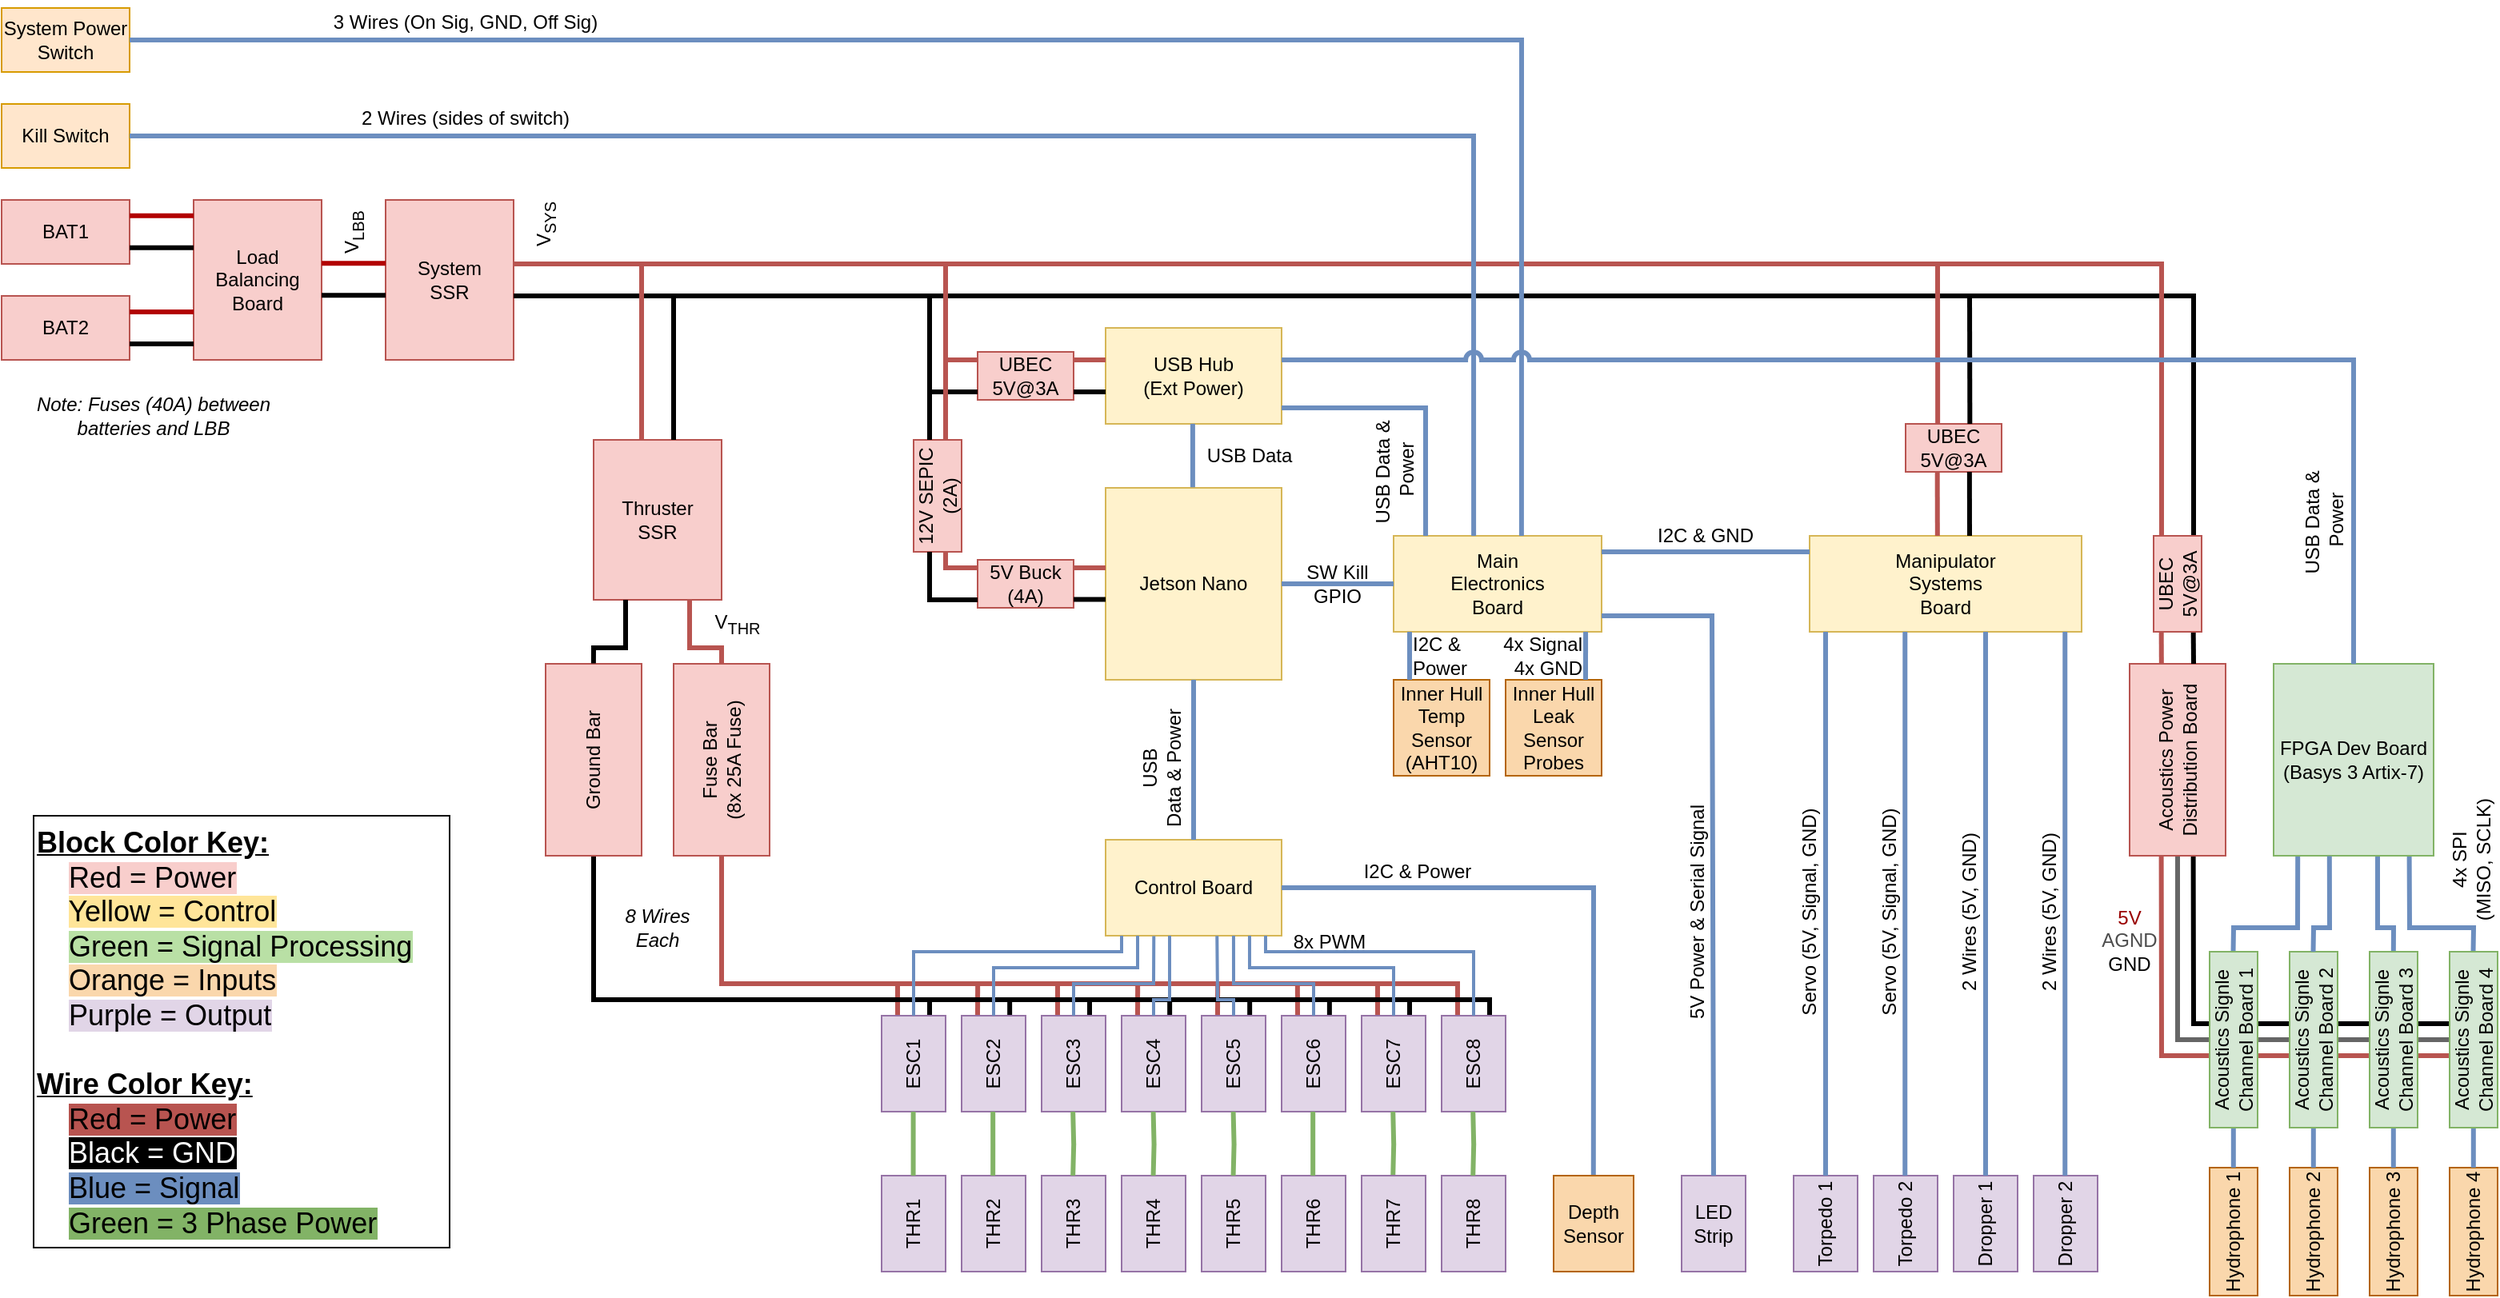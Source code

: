 <mxfile version="20.8.16" type="device"><diagram name="Full Diagram" id="wSYzsVdaOoFKuyUh3hAZ"><mxGraphModel dx="768" dy="452" grid="1" gridSize="10" guides="1" tooltips="1" connect="0" arrows="0" fold="1" page="1" pageScale="1" pageWidth="1100" pageHeight="850" math="0" shadow="0"><root><mxCell id="0"/><mxCell id="1" parent="0"/><mxCell id="Zx0QIyglQfY9djiNJGsM-125" value="" style="endArrow=none;html=1;rounded=0;strokeWidth=3;fontSize=12;fontColor=#4D4D4D;jumpStyle=none;entryX=0.65;entryY=1.002;entryDx=0;entryDy=0;entryPerimeter=0;exitX=1;exitY=0.497;exitDx=0;exitDy=0;exitPerimeter=0;fillColor=#dae8fc;strokeColor=#6c8ebf;" edge="1" parent="1" source="Zx0QIyglQfY9djiNJGsM-117" target="Zx0QIyglQfY9djiNJGsM-64"><mxGeometry width="50" height="50" relative="1" as="geometry"><mxPoint x="1844.76" y="615" as="sourcePoint"/><mxPoint x="1844.76" y="550" as="targetPoint"/><Array as="points"><mxPoint x="1845" y="600"/><mxPoint x="1835" y="600"/></Array></mxGeometry></mxCell><mxCell id="Zx0QIyglQfY9djiNJGsM-127" value="" style="endArrow=none;html=1;rounded=0;strokeWidth=3;fontSize=12;fontColor=#4D4D4D;jumpStyle=none;entryX=0.848;entryY=0.996;entryDx=0;entryDy=0;entryPerimeter=0;fillColor=#dae8fc;strokeColor=#6c8ebf;" edge="1" parent="1" target="Zx0QIyglQfY9djiNJGsM-64"><mxGeometry width="50" height="50" relative="1" as="geometry"><mxPoint x="1894.76" y="615" as="sourcePoint"/><mxPoint x="1894.76" y="550" as="targetPoint"/><Array as="points"><mxPoint x="1895" y="600"/><mxPoint x="1855" y="600"/></Array></mxGeometry></mxCell><mxCell id="Zx0QIyglQfY9djiNJGsM-126" value="" style="endArrow=none;html=1;rounded=0;strokeWidth=3;fontSize=12;fontColor=#4D4D4D;jumpStyle=none;entryX=0.151;entryY=0.992;entryDx=0;entryDy=0;entryPerimeter=0;fillColor=#dae8fc;strokeColor=#6c8ebf;" edge="1" parent="1" target="Zx0QIyglQfY9djiNJGsM-64"><mxGeometry width="50" height="50" relative="1" as="geometry"><mxPoint x="1744.76" y="615" as="sourcePoint"/><mxPoint x="1744.76" y="550" as="targetPoint"/><Array as="points"><mxPoint x="1745" y="600"/><mxPoint x="1785" y="600"/></Array></mxGeometry></mxCell><mxCell id="Zx0QIyglQfY9djiNJGsM-122" value="" style="endArrow=none;html=1;rounded=0;strokeWidth=3;fontSize=12;fontColor=#4D4D4D;jumpStyle=none;entryX=0.006;entryY=0.33;entryDx=0;entryDy=0;entryPerimeter=0;fillColor=#f5f5f5;strokeColor=#666666;" edge="1" parent="1" source="Zx0QIyglQfY9djiNJGsM-120"><mxGeometry width="50" height="50" relative="1" as="geometry"><mxPoint x="1890.2" y="680.73" as="sourcePoint"/><mxPoint x="1710.0" y="555.0" as="targetPoint"/><Array as="points"><mxPoint x="1710" y="670"/></Array></mxGeometry></mxCell><mxCell id="Zx0QIyglQfY9djiNJGsM-123" value="" style="endArrow=none;html=1;rounded=0;strokeWidth=3;fontSize=12;fontColor=#4D4D4D;jumpStyle=none;entryX=0.006;entryY=0.33;entryDx=0;entryDy=0;entryPerimeter=0;" edge="1" parent="1"><mxGeometry width="50" height="50" relative="1" as="geometry"><mxPoint x="1880" y="660" as="sourcePoint"/><mxPoint x="1719.8" y="555.0" as="targetPoint"/><Array as="points"><mxPoint x="1720" y="660"/></Array></mxGeometry></mxCell><mxCell id="Zx0QIyglQfY9djiNJGsM-121" value="" style="endArrow=none;html=1;rounded=0;strokeWidth=3;fontSize=12;fontColor=#4D4D4D;jumpStyle=none;entryX=0.006;entryY=0.33;entryDx=0;entryDy=0;entryPerimeter=0;exitX=0.409;exitY=0;exitDx=0;exitDy=0;exitPerimeter=0;fillColor=#f8cecc;strokeColor=#b85450;" edge="1" parent="1" source="Zx0QIyglQfY9djiNJGsM-120" target="Zx0QIyglQfY9djiNJGsM-63"><mxGeometry width="50" height="50" relative="1" as="geometry"><mxPoint x="1730" y="680" as="sourcePoint"/><mxPoint x="1700" y="560" as="targetPoint"/><Array as="points"><mxPoint x="1700" y="680"/></Array></mxGeometry></mxCell><mxCell id="I6thCx973Pig9HE9OOFz-101" value="" style="endArrow=none;html=1;rounded=0;strokeWidth=3;fillColor=#f8cecc;strokeColor=#b85450;" parent="1" edge="1"><mxGeometry width="50" height="50" relative="1" as="geometry"><mxPoint x="1210" y="655" as="sourcePoint"/><mxPoint x="1210" y="635" as="targetPoint"/></mxGeometry></mxCell><mxCell id="I6thCx973Pig9HE9OOFz-76" value="" style="endArrow=none;html=1;rounded=0;exitX=0.75;exitY=0;exitDx=0;exitDy=0;strokeWidth=3;" parent="1" source="I6thCx973Pig9HE9OOFz-19" edge="1"><mxGeometry width="50" height="50" relative="1" as="geometry"><mxPoint x="1230" y="695" as="sourcePoint"/><mxPoint x="1270" y="645" as="targetPoint"/><Array as="points"><mxPoint x="1280" y="645"/></Array></mxGeometry></mxCell><mxCell id="I6thCx973Pig9HE9OOFz-78" value="" style="endArrow=none;html=1;rounded=0;exitX=0.75;exitY=0;exitDx=0;exitDy=0;strokeWidth=3;" parent="1" edge="1"><mxGeometry width="50" height="50" relative="1" as="geometry"><mxPoint x="1230" y="655" as="sourcePoint"/><mxPoint x="1230" y="645" as="targetPoint"/></mxGeometry></mxCell><mxCell id="Zx0QIyglQfY9djiNJGsM-31" value="" style="endArrow=none;html=1;rounded=0;strokeWidth=3;fontSize=18;fontColor=#ffffff;entryX=0.25;entryY=0;entryDx=0;entryDy=0;entryPerimeter=0;fillColor=#f8cecc;strokeColor=#b85450;" edge="1" parent="1" target="I6thCx973Pig9HE9OOFz-19"><mxGeometry width="50" height="50" relative="1" as="geometry"><mxPoint x="1250" y="635" as="sourcePoint"/><mxPoint x="1300" y="585" as="targetPoint"/><Array as="points"><mxPoint x="1260" y="635"/></Array></mxGeometry></mxCell><mxCell id="I6thCx973Pig9HE9OOFz-102" value="" style="endArrow=none;html=1;rounded=0;strokeWidth=3;fillColor=#f8cecc;strokeColor=#b85450;" parent="1" edge="1"><mxGeometry width="50" height="50" relative="1" as="geometry"><mxPoint x="1160" y="655" as="sourcePoint"/><mxPoint x="1159.93" y="635" as="targetPoint"/></mxGeometry></mxCell><mxCell id="I6thCx973Pig9HE9OOFz-114" value="" style="endArrow=none;html=1;rounded=0;strokeWidth=3;fillColor=#f8cecc;strokeColor=#b85450;" parent="1" edge="1"><mxGeometry width="50" height="50" relative="1" as="geometry"><mxPoint x="1110" y="655" as="sourcePoint"/><mxPoint x="1110.07" y="635" as="targetPoint"/></mxGeometry></mxCell><mxCell id="I6thCx973Pig9HE9OOFz-79" value="" style="endArrow=none;html=1;rounded=0;exitX=0.75;exitY=0;exitDx=0;exitDy=0;strokeWidth=3;" parent="1" edge="1"><mxGeometry width="50" height="50" relative="1" as="geometry"><mxPoint x="1179.93" y="655" as="sourcePoint"/><mxPoint x="1179.93" y="645" as="targetPoint"/></mxGeometry></mxCell><mxCell id="I6thCx973Pig9HE9OOFz-80" value="" style="endArrow=none;html=1;rounded=0;exitX=0.75;exitY=0;exitDx=0;exitDy=0;strokeWidth=3;" parent="1" edge="1"><mxGeometry width="50" height="50" relative="1" as="geometry"><mxPoint x="1130.07" y="655" as="sourcePoint"/><mxPoint x="1130.07" y="645" as="targetPoint"/></mxGeometry></mxCell><mxCell id="I6thCx973Pig9HE9OOFz-104" value="" style="endArrow=none;html=1;rounded=0;strokeWidth=3;fillColor=#f8cecc;strokeColor=#b85450;" parent="1" edge="1"><mxGeometry width="50" height="50" relative="1" as="geometry"><mxPoint x="1060" y="655" as="sourcePoint"/><mxPoint x="1060.07" y="635" as="targetPoint"/></mxGeometry></mxCell><mxCell id="I6thCx973Pig9HE9OOFz-105" value="" style="endArrow=none;html=1;rounded=0;strokeWidth=3;fillColor=#f8cecc;strokeColor=#b85450;" parent="1" edge="1"><mxGeometry width="50" height="50" relative="1" as="geometry"><mxPoint x="1010" y="655" as="sourcePoint"/><mxPoint x="1010" y="635" as="targetPoint"/></mxGeometry></mxCell><mxCell id="I6thCx973Pig9HE9OOFz-106" value="" style="endArrow=none;html=1;rounded=0;strokeWidth=3;fillColor=#f8cecc;strokeColor=#b85450;" parent="1" edge="1"><mxGeometry width="50" height="50" relative="1" as="geometry"><mxPoint x="960" y="655" as="sourcePoint"/><mxPoint x="960.07" y="635" as="targetPoint"/></mxGeometry></mxCell><mxCell id="I6thCx973Pig9HE9OOFz-107" value="" style="endArrow=none;html=1;rounded=0;strokeWidth=3;fillColor=#f8cecc;strokeColor=#b85450;" parent="1" edge="1"><mxGeometry width="50" height="50" relative="1" as="geometry"><mxPoint x="910" y="655" as="sourcePoint"/><mxPoint x="910.0" y="635" as="targetPoint"/></mxGeometry></mxCell><mxCell id="I6thCx973Pig9HE9OOFz-81" value="" style="endArrow=none;html=1;rounded=0;exitX=0.75;exitY=0;exitDx=0;exitDy=0;strokeWidth=3;" parent="1" edge="1"><mxGeometry width="50" height="50" relative="1" as="geometry"><mxPoint x="1080.07" y="655" as="sourcePoint"/><mxPoint x="1080.07" y="645" as="targetPoint"/></mxGeometry></mxCell><mxCell id="I6thCx973Pig9HE9OOFz-82" value="" style="endArrow=none;html=1;rounded=0;exitX=0.75;exitY=0;exitDx=0;exitDy=0;strokeWidth=3;" parent="1" edge="1"><mxGeometry width="50" height="50" relative="1" as="geometry"><mxPoint x="1030" y="655" as="sourcePoint"/><mxPoint x="1030" y="645" as="targetPoint"/></mxGeometry></mxCell><mxCell id="I6thCx973Pig9HE9OOFz-83" value="" style="endArrow=none;html=1;rounded=0;exitX=0.75;exitY=0;exitDx=0;exitDy=0;strokeWidth=3;" parent="1" edge="1"><mxGeometry width="50" height="50" relative="1" as="geometry"><mxPoint x="980.07" y="655" as="sourcePoint"/><mxPoint x="980.07" y="645" as="targetPoint"/></mxGeometry></mxCell><mxCell id="I6thCx973Pig9HE9OOFz-84" value="" style="endArrow=none;html=1;rounded=0;exitX=0.75;exitY=0;exitDx=0;exitDy=0;strokeWidth=3;" parent="1" edge="1"><mxGeometry width="50" height="50" relative="1" as="geometry"><mxPoint x="930.0" y="655" as="sourcePoint"/><mxPoint x="930.0" y="645" as="targetPoint"/></mxGeometry></mxCell><mxCell id="I6thCx973Pig9HE9OOFz-99" value="" style="endArrow=none;html=1;rounded=0;strokeWidth=3;fillColor=#f8cecc;strokeColor=#b85450;" parent="1" edge="1"><mxGeometry width="50" height="50" relative="1" as="geometry"><mxPoint x="890" y="635" as="sourcePoint"/><mxPoint x="1260" y="635" as="targetPoint"/></mxGeometry></mxCell><mxCell id="I6thCx973Pig9HE9OOFz-75" value="" style="endArrow=none;html=1;rounded=0;strokeWidth=3;" parent="1" edge="1"><mxGeometry width="50" height="50" relative="1" as="geometry"><mxPoint x="890" y="645" as="sourcePoint"/><mxPoint x="1280" y="645" as="targetPoint"/></mxGeometry></mxCell><mxCell id="pXrCUZJq0A-ahUlnkioL-63" value="SW Kill GPIO" style="text;html=1;strokeColor=none;fillColor=none;align=center;verticalAlign=middle;whiteSpace=wrap;rounded=0;" vertex="1" parent="1"><mxGeometry x="1150" y="370" width="70" height="30" as="geometry"/></mxCell><mxCell id="pXrCUZJq0A-ahUlnkioL-66" value="4x Signal&lt;br&gt;4x GND" style="text;html=1;strokeColor=none;fillColor=none;align=right;verticalAlign=middle;whiteSpace=wrap;rounded=0;" vertex="1" parent="1"><mxGeometry x="1280" y="415" width="60" height="30" as="geometry"/></mxCell><mxCell id="pXrCUZJq0A-ahUlnkioL-61" value="I2C &amp;amp; Power" style="text;html=1;strokeColor=none;fillColor=none;align=left;verticalAlign=middle;whiteSpace=wrap;rounded=0;" vertex="1" parent="1"><mxGeometry x="1230" y="415" width="40" height="30" as="geometry"/></mxCell><mxCell id="I6thCx973Pig9HE9OOFz-149" value="System&lt;br&gt;SSR" style="whiteSpace=wrap;html=1;strokeColor=#b85450;strokeWidth=1;fillColor=#f8cecc;" parent="1" vertex="1"><mxGeometry x="590" y="145" width="80" height="100" as="geometry"/></mxCell><mxCell id="I6thCx973Pig9HE9OOFz-1" value="Jetson Nano" style="rounded=0;whiteSpace=wrap;html=1;fillColor=#fff2cc;strokeColor=#d6b656;" parent="1" vertex="1"><mxGeometry x="1040" y="325" width="110" height="120" as="geometry"/></mxCell><mxCell id="I6thCx973Pig9HE9OOFz-3" value="Control Board" style="rounded=0;whiteSpace=wrap;html=1;fillColor=#fff2cc;strokeColor=#d6b656;" parent="1" vertex="1"><mxGeometry x="1040" y="545" width="110" height="60" as="geometry"/></mxCell><mxCell id="I6thCx973Pig9HE9OOFz-4" value="ESC1" style="rounded=0;whiteSpace=wrap;html=1;horizontal=0;fillColor=#e1d5e7;strokeColor=#9673a6;" parent="1" vertex="1"><mxGeometry x="900" y="655" width="40" height="60" as="geometry"/></mxCell><mxCell id="I6thCx973Pig9HE9OOFz-13" value="ESC2" style="rounded=0;whiteSpace=wrap;html=1;horizontal=0;fillColor=#e1d5e7;strokeColor=#9673a6;" parent="1" vertex="1"><mxGeometry x="950" y="655" width="40" height="60" as="geometry"/></mxCell><mxCell id="I6thCx973Pig9HE9OOFz-14" value="ESC3" style="rounded=0;whiteSpace=wrap;html=1;horizontal=0;fillColor=#e1d5e7;strokeColor=#9673a6;" parent="1" vertex="1"><mxGeometry x="1000" y="655" width="40" height="60" as="geometry"/></mxCell><mxCell id="I6thCx973Pig9HE9OOFz-15" value="ESC4" style="rounded=0;whiteSpace=wrap;html=1;horizontal=0;fillColor=#e1d5e7;strokeColor=#9673a6;" parent="1" vertex="1"><mxGeometry x="1050" y="655" width="40" height="60" as="geometry"/></mxCell><mxCell id="I6thCx973Pig9HE9OOFz-16" value="ESC5" style="rounded=0;whiteSpace=wrap;html=1;horizontal=0;fillColor=#e1d5e7;strokeColor=#9673a6;" parent="1" vertex="1"><mxGeometry x="1100" y="655" width="40" height="60" as="geometry"/></mxCell><mxCell id="I6thCx973Pig9HE9OOFz-17" value="ESC6" style="rounded=0;whiteSpace=wrap;html=1;horizontal=0;fillColor=#e1d5e7;strokeColor=#9673a6;" parent="1" vertex="1"><mxGeometry x="1150" y="655" width="40" height="60" as="geometry"/></mxCell><mxCell id="I6thCx973Pig9HE9OOFz-18" value="ESC7" style="rounded=0;whiteSpace=wrap;html=1;horizontal=0;fillColor=#e1d5e7;strokeColor=#9673a6;" parent="1" vertex="1"><mxGeometry x="1200" y="655" width="40" height="60" as="geometry"/></mxCell><mxCell id="I6thCx973Pig9HE9OOFz-19" value="ESC8" style="rounded=0;whiteSpace=wrap;html=1;horizontal=0;fillColor=#e1d5e7;strokeColor=#9673a6;" parent="1" vertex="1"><mxGeometry x="1250" y="655" width="40" height="60" as="geometry"/></mxCell><mxCell id="I6thCx973Pig9HE9OOFz-20" value="THR1" style="rounded=0;whiteSpace=wrap;html=1;horizontal=0;fillColor=#e1d5e7;strokeColor=#9673a6;" parent="1" vertex="1"><mxGeometry x="900" y="755" width="40" height="60" as="geometry"/></mxCell><mxCell id="I6thCx973Pig9HE9OOFz-21" value="THR2" style="rounded=0;whiteSpace=wrap;html=1;horizontal=0;fillColor=#e1d5e7;strokeColor=#9673a6;" parent="1" vertex="1"><mxGeometry x="950" y="755" width="40" height="60" as="geometry"/></mxCell><mxCell id="I6thCx973Pig9HE9OOFz-22" value="THR3" style="rounded=0;whiteSpace=wrap;html=1;horizontal=0;" parent="1" vertex="1"><mxGeometry x="1000" y="755" width="40" height="60" as="geometry"/></mxCell><mxCell id="I6thCx973Pig9HE9OOFz-23" value="THR4" style="rounded=0;whiteSpace=wrap;html=1;horizontal=0;" parent="1" vertex="1"><mxGeometry x="1050" y="755" width="40" height="60" as="geometry"/></mxCell><mxCell id="I6thCx973Pig9HE9OOFz-24" value="THR5" style="rounded=0;whiteSpace=wrap;html=1;horizontal=0;" parent="1" vertex="1"><mxGeometry x="1100" y="755" width="40" height="60" as="geometry"/></mxCell><mxCell id="I6thCx973Pig9HE9OOFz-25" value="THR6" style="rounded=0;whiteSpace=wrap;html=1;horizontal=0;" parent="1" vertex="1"><mxGeometry x="1150" y="755" width="40" height="60" as="geometry"/></mxCell><mxCell id="I6thCx973Pig9HE9OOFz-26" value="THR7" style="rounded=0;whiteSpace=wrap;html=1;horizontal=0;" parent="1" vertex="1"><mxGeometry x="1200" y="755" width="40" height="60" as="geometry"/></mxCell><mxCell id="I6thCx973Pig9HE9OOFz-27" value="THR8" style="rounded=0;whiteSpace=wrap;html=1;horizontal=0;fillColor=#e1d5e7;strokeColor=#9673a6;" parent="1" vertex="1"><mxGeometry x="1250" y="755" width="40" height="60" as="geometry"/></mxCell><mxCell id="I6thCx973Pig9HE9OOFz-48" style="edgeStyle=orthogonalEdgeStyle;rounded=0;orthogonalLoop=1;jettySize=auto;html=1;exitX=0.25;exitY=1;exitDx=0;exitDy=0;entryX=0.25;entryY=0;entryDx=0;entryDy=0;endArrow=none;endFill=0;fillColor=#d5e8d4;strokeColor=#82b366;strokeWidth=3;" parent="1" edge="1"><mxGeometry relative="1" as="geometry"><mxPoint x="1219.62" y="715" as="sourcePoint"/><mxPoint x="1219.62" y="755" as="targetPoint"/></mxGeometry></mxCell><mxCell id="I6thCx973Pig9HE9OOFz-51" style="edgeStyle=orthogonalEdgeStyle;rounded=0;orthogonalLoop=1;jettySize=auto;html=1;exitX=0.25;exitY=1;exitDx=0;exitDy=0;entryX=0.25;entryY=0;entryDx=0;entryDy=0;endArrow=none;endFill=0;fillColor=#d5e8d4;strokeColor=#82b366;strokeWidth=3;" parent="1" edge="1"><mxGeometry relative="1" as="geometry"><mxPoint x="1269.62" y="715" as="sourcePoint"/><mxPoint x="1269.62" y="755" as="targetPoint"/></mxGeometry></mxCell><mxCell id="I6thCx973Pig9HE9OOFz-65" value="8x PWM" style="text;html=1;strokeColor=none;fillColor=none;align=center;verticalAlign=top;whiteSpace=wrap;rounded=0;rotation=0;" parent="1" vertex="1"><mxGeometry x="1150" y="595" width="60" height="30" as="geometry"/></mxCell><mxCell id="I6thCx973Pig9HE9OOFz-71" value="" style="endArrow=none;html=1;rounded=0;entryX=0.498;entryY=0.023;entryDx=0;entryDy=0;fillColor=#dae8fc;strokeColor=#6c8ebf;entryPerimeter=0;exitX=1;exitY=0.5;exitDx=0;exitDy=0;exitPerimeter=0;strokeWidth=3;" parent="1" target="I6thCx973Pig9HE9OOFz-117" edge="1" source="I6thCx973Pig9HE9OOFz-3"><mxGeometry width="50" height="50" relative="1" as="geometry"><mxPoint x="1160" y="575" as="sourcePoint"/><mxPoint x="1300.12" y="565.32" as="targetPoint"/><Array as="points"><mxPoint x="1345" y="575"/></Array></mxGeometry></mxCell><mxCell id="I6thCx973Pig9HE9OOFz-74" value="I2C &amp;amp; Power" style="text;html=1;strokeColor=none;fillColor=none;align=center;verticalAlign=middle;whiteSpace=wrap;rounded=0;" parent="1" vertex="1"><mxGeometry x="1190" y="555" width="90" height="20" as="geometry"/></mxCell><mxCell id="I6thCx973Pig9HE9OOFz-56" value="" style="endArrow=none;html=1;rounded=0;exitX=0.5;exitY=0;exitDx=0;exitDy=0;fillColor=#dae8fc;strokeColor=#6c8ebf;strokeWidth=2;" parent="1" source="I6thCx973Pig9HE9OOFz-4" edge="1"><mxGeometry width="50" height="50" relative="1" as="geometry"><mxPoint x="920" y="625" as="sourcePoint"/><mxPoint x="1050" y="605" as="targetPoint"/><Array as="points"><mxPoint x="920" y="615"/><mxPoint x="1020" y="615"/><mxPoint x="1050" y="615"/></Array></mxGeometry></mxCell><mxCell id="I6thCx973Pig9HE9OOFz-57" value="" style="endArrow=none;html=1;rounded=0;exitX=0.5;exitY=0;exitDx=0;exitDy=0;fillColor=#dae8fc;strokeColor=#6c8ebf;strokeWidth=2;" parent="1" edge="1"><mxGeometry width="50" height="50" relative="1" as="geometry"><mxPoint x="970" y="655" as="sourcePoint"/><mxPoint x="1060" y="605" as="targetPoint"/><Array as="points"><mxPoint x="970" y="625"/><mxPoint x="1010" y="625"/><mxPoint x="1060" y="625"/><mxPoint x="1060" y="615"/></Array></mxGeometry></mxCell><mxCell id="I6thCx973Pig9HE9OOFz-58" value="" style="endArrow=none;html=1;rounded=0;entryX=0.274;entryY=1.004;entryDx=0;entryDy=0;exitX=0.5;exitY=0;exitDx=0;exitDy=0;fillColor=#dae8fc;strokeColor=#6c8ebf;entryPerimeter=0;strokeWidth=2;" parent="1" source="I6thCx973Pig9HE9OOFz-14" target="I6thCx973Pig9HE9OOFz-3" edge="1"><mxGeometry width="50" height="50" relative="1" as="geometry"><mxPoint x="1070" y="625" as="sourcePoint"/><mxPoint x="1080" y="595" as="targetPoint"/><Array as="points"><mxPoint x="1020" y="635"/><mxPoint x="1070" y="635"/></Array></mxGeometry></mxCell><mxCell id="I6thCx973Pig9HE9OOFz-59" value="" style="endArrow=none;html=1;rounded=0;exitX=0.5;exitY=0;exitDx=0;exitDy=0;fillColor=#dae8fc;strokeColor=#6c8ebf;strokeWidth=2;" parent="1" source="I6thCx973Pig9HE9OOFz-15" edge="1"><mxGeometry width="50" height="50" relative="1" as="geometry"><mxPoint x="1030" y="645" as="sourcePoint"/><mxPoint x="1080" y="605" as="targetPoint"/><Array as="points"><mxPoint x="1070" y="645"/><mxPoint x="1080" y="645"/></Array></mxGeometry></mxCell><mxCell id="I6thCx973Pig9HE9OOFz-61" value="" style="endArrow=none;html=1;rounded=0;exitX=0.5;exitY=0;exitDx=0;exitDy=0;entryX=0.633;entryY=1.002;entryDx=0;entryDy=0;entryPerimeter=0;fillColor=#dae8fc;strokeColor=#6c8ebf;strokeWidth=2;" parent="1" source="I6thCx973Pig9HE9OOFz-16" target="I6thCx973Pig9HE9OOFz-3" edge="1"><mxGeometry width="50" height="50" relative="1" as="geometry"><mxPoint x="1110" y="665" as="sourcePoint"/><mxPoint x="1110" y="615" as="targetPoint"/><Array as="points"><mxPoint x="1120" y="645"/><mxPoint x="1110" y="645"/></Array></mxGeometry></mxCell><mxCell id="I6thCx973Pig9HE9OOFz-62" value="" style="endArrow=none;html=1;rounded=0;entryX=0.727;entryY=1;entryDx=0;entryDy=0;entryPerimeter=0;exitX=0.5;exitY=0;exitDx=0;exitDy=0;fillColor=#dae8fc;strokeColor=#6c8ebf;strokeWidth=2;" parent="1" source="I6thCx973Pig9HE9OOFz-17" target="I6thCx973Pig9HE9OOFz-3" edge="1"><mxGeometry width="50" height="50" relative="1" as="geometry"><mxPoint x="1110" y="665" as="sourcePoint"/><mxPoint x="1160" y="615" as="targetPoint"/><Array as="points"><mxPoint x="1170" y="635"/><mxPoint x="1120" y="635"/></Array></mxGeometry></mxCell><mxCell id="I6thCx973Pig9HE9OOFz-63" value="" style="endArrow=none;html=1;rounded=0;entryX=0.818;entryY=1;entryDx=0;entryDy=0;entryPerimeter=0;exitX=0.5;exitY=0;exitDx=0;exitDy=0;fillColor=#dae8fc;strokeColor=#6c8ebf;strokeWidth=2;" parent="1" source="I6thCx973Pig9HE9OOFz-18" target="I6thCx973Pig9HE9OOFz-3" edge="1"><mxGeometry width="50" height="50" relative="1" as="geometry"><mxPoint x="1110" y="665" as="sourcePoint"/><mxPoint x="1160" y="615" as="targetPoint"/><Array as="points"><mxPoint x="1220" y="625"/><mxPoint x="1130" y="625"/></Array></mxGeometry></mxCell><mxCell id="I6thCx973Pig9HE9OOFz-64" value="" style="endArrow=none;html=1;rounded=0;entryX=0.909;entryY=1;entryDx=0;entryDy=0;entryPerimeter=0;exitX=0.5;exitY=0;exitDx=0;exitDy=0;fillColor=#dae8fc;strokeColor=#6c8ebf;strokeWidth=2;" parent="1" source="I6thCx973Pig9HE9OOFz-19" target="I6thCx973Pig9HE9OOFz-3" edge="1"><mxGeometry width="50" height="50" relative="1" as="geometry"><mxPoint x="1230" y="645" as="sourcePoint"/><mxPoint x="1160" y="615" as="targetPoint"/><Array as="points"><mxPoint x="1270" y="615"/><mxPoint x="1190" y="615"/><mxPoint x="1140" y="615"/></Array></mxGeometry></mxCell><mxCell id="I6thCx973Pig9HE9OOFz-117" value="Depth&lt;br&gt;Sensor" style="rounded=0;whiteSpace=wrap;html=1;fillColor=#fad7ac;strokeColor=#b46504;" parent="1" vertex="1"><mxGeometry x="1320" y="755" width="50" height="60" as="geometry"/></mxCell><mxCell id="I6thCx973Pig9HE9OOFz-119" value="" style="endArrow=none;html=1;rounded=0;strokeWidth=3;fillColor=#dae8fc;strokeColor=#6c8ebf;entryX=0.5;entryY=1;entryDx=0;entryDy=0;entryPerimeter=0;" parent="1" source="I6thCx973Pig9HE9OOFz-3" target="I6thCx973Pig9HE9OOFz-1" edge="1"><mxGeometry width="50" height="50" relative="1" as="geometry"><mxPoint x="980" y="565" as="sourcePoint"/><mxPoint x="1100" y="425" as="targetPoint"/></mxGeometry></mxCell><mxCell id="I6thCx973Pig9HE9OOFz-120" value="USB&lt;br&gt;Data &amp;amp; Power" style="text;html=1;strokeColor=none;fillColor=none;align=center;verticalAlign=middle;whiteSpace=wrap;rounded=0;rotation=270;" parent="1" vertex="1"><mxGeometry x="1035" y="485" width="80" height="30" as="geometry"/></mxCell><mxCell id="I6thCx973Pig9HE9OOFz-123" value="Hydrophone 1" style="rounded=0;whiteSpace=wrap;html=1;horizontal=0;fillColor=#fad7ac;strokeColor=#b46504;" parent="1" vertex="1"><mxGeometry x="1730" y="750" width="30" height="80" as="geometry"/></mxCell><mxCell id="I6thCx973Pig9HE9OOFz-138" value="BAT1" style="whiteSpace=wrap;html=1;strokeColor=#b85450;strokeWidth=1;fillColor=#f8cecc;" parent="1" vertex="1"><mxGeometry x="350" y="145" width="80" height="40" as="geometry"/></mxCell><mxCell id="I6thCx973Pig9HE9OOFz-139" value="BAT2" style="whiteSpace=wrap;html=1;strokeColor=#b85450;strokeWidth=1;fillColor=#f8cecc;" parent="1" vertex="1"><mxGeometry x="350" y="205" width="80" height="40" as="geometry"/></mxCell><mxCell id="I6thCx973Pig9HE9OOFz-140" value="Load&lt;br&gt;Balancing&lt;br&gt;Board" style="whiteSpace=wrap;html=1;strokeColor=#b85450;strokeWidth=1;fillColor=#f8cecc;" parent="1" vertex="1"><mxGeometry x="470" y="145" width="80" height="100" as="geometry"/></mxCell><mxCell id="I6thCx973Pig9HE9OOFz-141" value="" style="endArrow=none;html=1;rounded=0;strokeWidth=3;" parent="1" edge="1"><mxGeometry width="50" height="50" relative="1" as="geometry"><mxPoint x="430" y="235" as="sourcePoint"/><mxPoint x="470" y="235" as="targetPoint"/></mxGeometry></mxCell><mxCell id="I6thCx973Pig9HE9OOFz-142" value="" style="endArrow=none;html=1;rounded=0;strokeWidth=3;fillColor=#e51400;strokeColor=#B20000;" parent="1" edge="1"><mxGeometry width="50" height="50" relative="1" as="geometry"><mxPoint x="430" y="215" as="sourcePoint"/><mxPoint x="470" y="215" as="targetPoint"/></mxGeometry></mxCell><mxCell id="I6thCx973Pig9HE9OOFz-143" value="" style="endArrow=none;html=1;rounded=0;strokeWidth=3;" parent="1" edge="1"><mxGeometry width="50" height="50" relative="1" as="geometry"><mxPoint x="430" y="174.92" as="sourcePoint"/><mxPoint x="470" y="174.92" as="targetPoint"/></mxGeometry></mxCell><mxCell id="I6thCx973Pig9HE9OOFz-144" value="" style="endArrow=none;html=1;rounded=0;strokeWidth=3;fillColor=#e51400;strokeColor=#B20000;" parent="1" edge="1"><mxGeometry width="50" height="50" relative="1" as="geometry"><mxPoint x="430" y="154.92" as="sourcePoint"/><mxPoint x="470" y="154.92" as="targetPoint"/></mxGeometry></mxCell><mxCell id="I6thCx973Pig9HE9OOFz-145" value="" style="endArrow=none;html=1;rounded=0;strokeWidth=3;" parent="1" edge="1"><mxGeometry width="50" height="50" relative="1" as="geometry"><mxPoint x="550" y="204.65" as="sourcePoint"/><mxPoint x="590" y="204.65" as="targetPoint"/></mxGeometry></mxCell><mxCell id="I6thCx973Pig9HE9OOFz-146" value="" style="endArrow=none;html=1;rounded=0;strokeWidth=3;fillColor=#e51400;strokeColor=#B20000;" parent="1" edge="1"><mxGeometry width="50" height="50" relative="1" as="geometry"><mxPoint x="550" y="184.65" as="sourcePoint"/><mxPoint x="590" y="184.65" as="targetPoint"/></mxGeometry></mxCell><mxCell id="I6thCx973Pig9HE9OOFz-151" value="" style="endArrow=none;html=1;rounded=0;strokeWidth=3;" parent="1" edge="1"><mxGeometry width="50" height="50" relative="1" as="geometry"><mxPoint x="670" y="205" as="sourcePoint"/><mxPoint x="1610" y="205" as="targetPoint"/></mxGeometry></mxCell><mxCell id="I6thCx973Pig9HE9OOFz-152" value="" style="endArrow=none;html=1;rounded=0;strokeWidth=3;fillColor=#f8cecc;strokeColor=#b85450;" parent="1" edge="1"><mxGeometry width="50" height="50" relative="1" as="geometry"><mxPoint x="670" y="185" as="sourcePoint"/><mxPoint x="1610" y="185" as="targetPoint"/></mxGeometry></mxCell><mxCell id="I6thCx973Pig9HE9OOFz-155" value="V&lt;sub&gt;LBB&lt;/sub&gt;" style="text;html=1;strokeColor=none;fillColor=none;align=center;verticalAlign=middle;whiteSpace=wrap;rounded=0;rotation=-90;fontStyle=0" parent="1" vertex="1"><mxGeometry x="540" y="150" width="60" height="30" as="geometry"/></mxCell><mxCell id="I6thCx973Pig9HE9OOFz-156" value="V&lt;font style=&quot;font-size: 12px;&quot;&gt;&lt;sub&gt;SYS&lt;/sub&gt;&lt;/font&gt;" style="text;html=1;strokeColor=none;fillColor=none;align=center;verticalAlign=middle;whiteSpace=wrap;rounded=0;rotation=-90;" parent="1" vertex="1"><mxGeometry x="660" y="145" width="60" height="30" as="geometry"/></mxCell><mxCell id="I6thCx973Pig9HE9OOFz-158" value="Thruster&lt;br&gt;SSR" style="whiteSpace=wrap;html=1;strokeColor=#b85450;strokeWidth=1;fillColor=#f8cecc;" parent="1" vertex="1"><mxGeometry x="720" y="295" width="80" height="100" as="geometry"/></mxCell><mxCell id="I6thCx973Pig9HE9OOFz-161" value="V&lt;sub style=&quot;&quot;&gt;&lt;font style=&quot;font-size: 10px;&quot;&gt;THR&lt;/font&gt;&lt;/sub&gt;" style="text;html=1;strokeColor=none;fillColor=none;align=center;verticalAlign=middle;whiteSpace=wrap;rounded=0;rotation=0;" parent="1" vertex="1"><mxGeometry x="780" y="395" width="60" height="30" as="geometry"/></mxCell><mxCell id="I6thCx973Pig9HE9OOFz-164" value="" style="endArrow=none;html=1;rounded=0;strokeWidth=3;fontSize=12;" parent="1" edge="1" target="pXrCUZJq0A-ahUlnkioL-27"><mxGeometry width="50" height="50" relative="1" as="geometry"><mxPoint x="890" y="645" as="sourcePoint"/><mxPoint x="720" y="565" as="targetPoint"/><Array as="points"><mxPoint x="720" y="645"/></Array></mxGeometry></mxCell><mxCell id="I6thCx973Pig9HE9OOFz-169" value="&lt;i&gt;8 Wires&lt;br&gt;Each&lt;br&gt;&lt;/i&gt;" style="text;html=1;strokeColor=none;fillColor=none;align=center;verticalAlign=middle;whiteSpace=wrap;rounded=0;fontSize=12;" parent="1" vertex="1"><mxGeometry x="730" y="585" width="60" height="30" as="geometry"/></mxCell><mxCell id="pXrCUZJq0A-ahUlnkioL-5" value="USB Hub&lt;br&gt;(Ext Power)" style="rounded=0;whiteSpace=wrap;html=1;fillColor=#fff2cc;strokeColor=#d6b656;" vertex="1" parent="1"><mxGeometry x="1040" y="225" width="110" height="60" as="geometry"/></mxCell><mxCell id="pXrCUZJq0A-ahUlnkioL-6" value="" style="endArrow=none;html=1;rounded=0;strokeWidth=3;fillColor=#dae8fc;strokeColor=#6c8ebf;entryX=0.495;entryY=0.999;entryDx=0;entryDy=0;entryPerimeter=0;exitX=0.495;exitY=-0.003;exitDx=0;exitDy=0;exitPerimeter=0;" edge="1" parent="1" source="I6thCx973Pig9HE9OOFz-1" target="pXrCUZJq0A-ahUlnkioL-5"><mxGeometry width="50" height="50" relative="1" as="geometry"><mxPoint x="1095" y="295" as="sourcePoint"/><mxPoint x="1094.71" y="275" as="targetPoint"/></mxGeometry></mxCell><mxCell id="pXrCUZJq0A-ahUlnkioL-7" value="USB Data" style="text;html=1;strokeColor=none;fillColor=none;align=center;verticalAlign=middle;whiteSpace=wrap;rounded=0;" vertex="1" parent="1"><mxGeometry x="1100" y="285" width="60" height="40" as="geometry"/></mxCell><mxCell id="pXrCUZJq0A-ahUlnkioL-8" value="LED&lt;br&gt;Strip" style="rounded=0;whiteSpace=wrap;html=1;fillColor=#e1d5e7;strokeColor=#9673a6;" vertex="1" parent="1"><mxGeometry x="1400" y="755" width="40" height="60" as="geometry"/></mxCell><mxCell id="pXrCUZJq0A-ahUlnkioL-20" value="Main&lt;br&gt;Electronics&lt;br&gt;Board" style="rounded=0;whiteSpace=wrap;html=1;fillColor=#fff2cc;strokeColor=#d6b656;" vertex="1" parent="1"><mxGeometry x="1220" y="355" width="130" height="60" as="geometry"/></mxCell><mxCell id="pXrCUZJq0A-ahUlnkioL-22" value="UBEC&lt;br&gt;5V@3A" style="rounded=0;whiteSpace=wrap;html=1;fillColor=#f8cecc;strokeColor=#b85450;" vertex="1" parent="1"><mxGeometry x="960" y="240" width="60" height="30" as="geometry"/></mxCell><mxCell id="pXrCUZJq0A-ahUlnkioL-23" value="" style="endArrow=none;html=1;rounded=0;exitX=1;exitY=0.167;exitDx=0;exitDy=0;exitPerimeter=0;entryX=0;entryY=0.333;entryDx=0;entryDy=0;entryPerimeter=0;fillColor=#f8cecc;strokeColor=#b85450;strokeWidth=3;" edge="1" parent="1" source="pXrCUZJq0A-ahUlnkioL-22" target="pXrCUZJq0A-ahUlnkioL-5"><mxGeometry width="50" height="50" relative="1" as="geometry"><mxPoint x="1035" y="185" as="sourcePoint"/><mxPoint x="1085" y="135" as="targetPoint"/></mxGeometry></mxCell><mxCell id="pXrCUZJq0A-ahUlnkioL-24" value="" style="endArrow=none;html=1;rounded=0;exitX=1;exitY=0.167;exitDx=0;exitDy=0;exitPerimeter=0;entryX=0;entryY=0.333;entryDx=0;entryDy=0;entryPerimeter=0;strokeWidth=3;" edge="1" parent="1"><mxGeometry width="50" height="50" relative="1" as="geometry"><mxPoint x="1020" y="265.03" as="sourcePoint"/><mxPoint x="1040" y="265" as="targetPoint"/></mxGeometry></mxCell><mxCell id="pXrCUZJq0A-ahUlnkioL-25" value="" style="endArrow=none;html=1;rounded=0;strokeWidth=3;" edge="1" parent="1"><mxGeometry width="50" height="50" relative="1" as="geometry"><mxPoint x="930" y="205" as="sourcePoint"/><mxPoint x="960" y="265" as="targetPoint"/><Array as="points"><mxPoint x="930" y="265"/></Array></mxGeometry></mxCell><mxCell id="pXrCUZJq0A-ahUlnkioL-26" value="" style="endArrow=none;html=1;rounded=0;strokeWidth=3;fillColor=#f8cecc;strokeColor=#b85450;" edge="1" parent="1"><mxGeometry width="50" height="50" relative="1" as="geometry"><mxPoint x="940" y="185" as="sourcePoint"/><mxPoint x="960" y="245" as="targetPoint"/><Array as="points"><mxPoint x="940" y="215"/><mxPoint x="940" y="245"/></Array></mxGeometry></mxCell><mxCell id="pXrCUZJq0A-ahUlnkioL-27" value="Ground Bar" style="rounded=0;whiteSpace=wrap;html=1;strokeColor=#b85450;strokeWidth=1;fontSize=12;rotation=-90;fillColor=#f8cecc;" vertex="1" parent="1"><mxGeometry x="660" y="465" width="120" height="60" as="geometry"/></mxCell><mxCell id="pXrCUZJq0A-ahUlnkioL-28" value="Fuse Bar&lt;br&gt;(8x 25A Fuse)" style="rounded=0;whiteSpace=wrap;html=1;strokeColor=#b85450;strokeWidth=1;fontSize=12;rotation=-90;fillColor=#f8cecc;" vertex="1" parent="1"><mxGeometry x="740" y="465" width="120" height="60" as="geometry"/></mxCell><mxCell id="pXrCUZJq0A-ahUlnkioL-29" value="" style="endArrow=none;html=1;rounded=0;strokeWidth=3;" edge="1" parent="1"><mxGeometry width="50" height="50" relative="1" as="geometry"><mxPoint x="770" y="295" as="sourcePoint"/><mxPoint x="770" y="205" as="targetPoint"/></mxGeometry></mxCell><mxCell id="pXrCUZJq0A-ahUlnkioL-30" value="" style="endArrow=none;html=1;rounded=0;strokeWidth=3;fillColor=#f8cecc;strokeColor=#b85450;" edge="1" parent="1"><mxGeometry width="50" height="50" relative="1" as="geometry"><mxPoint x="750.0" y="295" as="sourcePoint"/><mxPoint x="750" y="185" as="targetPoint"/></mxGeometry></mxCell><mxCell id="pXrCUZJq0A-ahUlnkioL-31" value="" style="endArrow=none;html=1;rounded=0;strokeWidth=3;fillColor=#f8cecc;strokeColor=#b85450;" edge="1" parent="1"><mxGeometry width="50" height="50" relative="1" as="geometry"><mxPoint x="890" y="635" as="sourcePoint"/><mxPoint x="800" y="555" as="targetPoint"/><Array as="points"><mxPoint x="800" y="635"/></Array></mxGeometry></mxCell><mxCell id="pXrCUZJq0A-ahUlnkioL-32" value="" style="endArrow=none;html=1;rounded=0;strokeWidth=3;exitX=1.002;exitY=0.499;exitDx=0;exitDy=0;exitPerimeter=0;entryX=0.25;entryY=1;entryDx=0;entryDy=0;entryPerimeter=0;" edge="1" parent="1" source="pXrCUZJq0A-ahUlnkioL-27" target="I6thCx973Pig9HE9OOFz-158"><mxGeometry width="50" height="50" relative="1" as="geometry"><mxPoint x="830" y="525" as="sourcePoint"/><mxPoint x="880" y="475" as="targetPoint"/><Array as="points"><mxPoint x="720" y="425"/><mxPoint x="740" y="425"/></Array></mxGeometry></mxCell><mxCell id="pXrCUZJq0A-ahUlnkioL-34" value="" style="endArrow=none;html=1;rounded=0;strokeWidth=3;exitX=1;exitY=0.5;exitDx=0;exitDy=0;exitPerimeter=0;entryX=0.75;entryY=1;entryDx=0;entryDy=0;entryPerimeter=0;fillColor=#f8cecc;strokeColor=#b85450;" edge="1" parent="1" source="pXrCUZJq0A-ahUlnkioL-28" target="I6thCx973Pig9HE9OOFz-158"><mxGeometry width="50" height="50" relative="1" as="geometry"><mxPoint x="770" y="445" as="sourcePoint"/><mxPoint x="820" y="395" as="targetPoint"/><Array as="points"><mxPoint x="800" y="425"/><mxPoint x="780" y="425"/></Array></mxGeometry></mxCell><mxCell id="pXrCUZJq0A-ahUlnkioL-35" value="12V SEPIC&lt;br&gt;(2A)" style="rounded=0;whiteSpace=wrap;html=1;rotation=-90;fillColor=#f8cecc;strokeColor=#b85450;" vertex="1" parent="1"><mxGeometry x="900" y="315" width="70" height="30" as="geometry"/></mxCell><mxCell id="pXrCUZJq0A-ahUlnkioL-36" value="5V Buck&lt;br&gt;(4A)" style="rounded=0;whiteSpace=wrap;html=1;fillColor=#f8cecc;strokeColor=#b85450;" vertex="1" parent="1"><mxGeometry x="960" y="370" width="60" height="30" as="geometry"/></mxCell><mxCell id="pXrCUZJq0A-ahUlnkioL-37" value="" style="endArrow=none;html=1;rounded=0;strokeWidth=3;entryX=1;entryY=0.333;entryDx=0;entryDy=0;entryPerimeter=0;" edge="1" parent="1" target="pXrCUZJq0A-ahUlnkioL-35"><mxGeometry width="50" height="50" relative="1" as="geometry"><mxPoint x="930" y="265" as="sourcePoint"/><mxPoint x="1035" y="325" as="targetPoint"/></mxGeometry></mxCell><mxCell id="pXrCUZJq0A-ahUlnkioL-41" value="" style="endArrow=none;html=1;rounded=0;strokeWidth=3;exitX=1;exitY=0.667;exitDx=0;exitDy=0;exitPerimeter=0;fillColor=#f8cecc;strokeColor=#b85450;" edge="1" parent="1" source="pXrCUZJq0A-ahUlnkioL-35"><mxGeometry width="50" height="50" relative="1" as="geometry"><mxPoint x="930" y="305" as="sourcePoint"/><mxPoint x="940" y="245" as="targetPoint"/></mxGeometry></mxCell><mxCell id="pXrCUZJq0A-ahUlnkioL-42" value="" style="endArrow=none;html=1;rounded=0;strokeWidth=3;entryX=0;entryY=0.667;entryDx=0;entryDy=0;entryPerimeter=0;exitX=0;exitY=0.167;exitDx=0;exitDy=0;exitPerimeter=0;fillColor=#f8cecc;strokeColor=#b85450;" edge="1" parent="1" source="pXrCUZJq0A-ahUlnkioL-36" target="pXrCUZJq0A-ahUlnkioL-35"><mxGeometry width="50" height="50" relative="1" as="geometry"><mxPoint x="900" y="425" as="sourcePoint"/><mxPoint x="950" y="375" as="targetPoint"/><Array as="points"><mxPoint x="940" y="375"/></Array></mxGeometry></mxCell><mxCell id="pXrCUZJq0A-ahUlnkioL-43" value="" style="endArrow=none;html=1;rounded=0;strokeWidth=3;entryX=0;entryY=0.333;entryDx=0;entryDy=0;entryPerimeter=0;exitX=0;exitY=0.833;exitDx=0;exitDy=0;exitPerimeter=0;" edge="1" parent="1" source="pXrCUZJq0A-ahUlnkioL-36" target="pXrCUZJq0A-ahUlnkioL-35"><mxGeometry width="50" height="50" relative="1" as="geometry"><mxPoint x="930" y="395" as="sourcePoint"/><mxPoint x="980" y="345" as="targetPoint"/><Array as="points"><mxPoint x="930" y="395"/></Array></mxGeometry></mxCell><mxCell id="pXrCUZJq0A-ahUlnkioL-44" value="" style="endArrow=none;html=1;rounded=0;strokeWidth=3;entryX=0;entryY=0.417;entryDx=0;entryDy=0;entryPerimeter=0;fillColor=#f8cecc;strokeColor=#b85450;" edge="1" parent="1" target="I6thCx973Pig9HE9OOFz-1"><mxGeometry width="50" height="50" relative="1" as="geometry"><mxPoint x="1020" y="375" as="sourcePoint"/><mxPoint x="1070" y="325" as="targetPoint"/></mxGeometry></mxCell><mxCell id="pXrCUZJq0A-ahUlnkioL-45" value="" style="endArrow=none;html=1;rounded=0;strokeWidth=3;entryX=0;entryY=0.417;entryDx=0;entryDy=0;entryPerimeter=0;" edge="1" parent="1"><mxGeometry width="50" height="50" relative="1" as="geometry"><mxPoint x="1020" y="394.75" as="sourcePoint"/><mxPoint x="1040" y="394.79" as="targetPoint"/></mxGeometry></mxCell><mxCell id="pXrCUZJq0A-ahUlnkioL-56" value="" style="endArrow=none;html=1;rounded=0;strokeWidth=3;fillColor=#dae8fc;strokeColor=#6c8ebf;entryX=1;entryY=0.833;entryDx=0;entryDy=0;entryPerimeter=0;exitX=0.154;exitY=0;exitDx=0;exitDy=0;exitPerimeter=0;" edge="1" parent="1" source="pXrCUZJq0A-ahUlnkioL-20" target="pXrCUZJq0A-ahUlnkioL-5"><mxGeometry width="50" height="50" relative="1" as="geometry"><mxPoint x="1280" y="355" as="sourcePoint"/><mxPoint x="1160" y="275" as="targetPoint"/><Array as="points"><mxPoint x="1240" y="305"/><mxPoint x="1240" y="275"/></Array></mxGeometry></mxCell><mxCell id="pXrCUZJq0A-ahUlnkioL-57" value="USB Data &amp;amp;&amp;nbsp;&lt;br&gt;Power" style="text;html=1;strokeColor=none;fillColor=none;align=center;verticalAlign=middle;whiteSpace=wrap;rounded=0;rotation=-90;" vertex="1" parent="1"><mxGeometry x="1178.75" y="298.75" width="82.5" height="30" as="geometry"/></mxCell><mxCell id="pXrCUZJq0A-ahUlnkioL-58" value="Inner Hull&lt;br&gt;Temp Sensor&lt;br&gt;(AHT10)" style="rounded=0;whiteSpace=wrap;html=1;fillColor=#fad7ac;strokeColor=#b46504;" vertex="1" parent="1"><mxGeometry x="1220" y="445" width="60" height="60" as="geometry"/></mxCell><mxCell id="pXrCUZJq0A-ahUlnkioL-59" value="" style="endArrow=none;html=1;rounded=0;strokeWidth=3;fillColor=#dae8fc;strokeColor=#6c8ebf;entryX=0.077;entryY=1;entryDx=0;entryDy=0;entryPerimeter=0;" edge="1" parent="1" target="pXrCUZJq0A-ahUlnkioL-20"><mxGeometry width="50" height="50" relative="1" as="geometry"><mxPoint x="1230" y="445" as="sourcePoint"/><mxPoint x="1230" y="425" as="targetPoint"/></mxGeometry></mxCell><mxCell id="pXrCUZJq0A-ahUlnkioL-62" value="" style="endArrow=none;html=1;rounded=0;strokeWidth=3;entryX=0;entryY=0.5;entryDx=0;entryDy=0;entryPerimeter=0;fillColor=#dae8fc;strokeColor=#6c8ebf;" edge="1" parent="1" target="pXrCUZJq0A-ahUlnkioL-20"><mxGeometry width="50" height="50" relative="1" as="geometry"><mxPoint x="1150" y="385" as="sourcePoint"/><mxPoint x="1320" y="415" as="targetPoint"/></mxGeometry></mxCell><mxCell id="pXrCUZJq0A-ahUlnkioL-64" value="Inner Hull&lt;br&gt;Leak Sensor Probes" style="rounded=0;whiteSpace=wrap;html=1;fillColor=#fad7ac;strokeColor=#b46504;" vertex="1" parent="1"><mxGeometry x="1290" y="445" width="60" height="60" as="geometry"/></mxCell><mxCell id="pXrCUZJq0A-ahUlnkioL-65" value="" style="endArrow=none;html=1;rounded=0;strokeWidth=3;entryX=0.231;entryY=1;entryDx=0;entryDy=0;entryPerimeter=0;fillColor=#dae8fc;strokeColor=#6c8ebf;" edge="1" parent="1"><mxGeometry width="50" height="50" relative="1" as="geometry"><mxPoint x="1340" y="445" as="sourcePoint"/><mxPoint x="1340.03" y="415" as="targetPoint"/></mxGeometry></mxCell><mxCell id="pXrCUZJq0A-ahUlnkioL-67" value="Kill Switch" style="rounded=0;whiteSpace=wrap;html=1;fillColor=#ffe6cc;strokeColor=#d79b00;" vertex="1" parent="1"><mxGeometry x="350" y="85" width="80" height="40" as="geometry"/></mxCell><mxCell id="pXrCUZJq0A-ahUlnkioL-68" value="System Power Switch" style="rounded=0;whiteSpace=wrap;html=1;fillColor=#ffe6cc;strokeColor=#d79b00;" vertex="1" parent="1"><mxGeometry x="350" y="25" width="80" height="40" as="geometry"/></mxCell><mxCell id="pXrCUZJq0A-ahUlnkioL-69" value="" style="endArrow=none;html=1;rounded=0;strokeWidth=3;entryX=0.385;entryY=0;entryDx=0;entryDy=0;entryPerimeter=0;fillColor=#dae8fc;strokeColor=#6c8ebf;" edge="1" parent="1" target="pXrCUZJq0A-ahUlnkioL-20"><mxGeometry width="50" height="50" relative="1" as="geometry"><mxPoint x="430" y="105" as="sourcePoint"/><mxPoint x="1270" y="345" as="targetPoint"/><Array as="points"><mxPoint x="1270" y="105"/></Array></mxGeometry></mxCell><mxCell id="pXrCUZJq0A-ahUlnkioL-70" value="2 Wires (sides of switch)" style="text;html=1;strokeColor=none;fillColor=none;align=center;verticalAlign=top;whiteSpace=wrap;rounded=0;fontStyle=0" vertex="1" parent="1"><mxGeometry x="565" y="80" width="150" height="30" as="geometry"/></mxCell><mxCell id="pXrCUZJq0A-ahUlnkioL-71" value="" style="endArrow=none;html=1;rounded=0;strokeWidth=3;entryX=0.615;entryY=0;entryDx=0;entryDy=0;entryPerimeter=0;fillColor=#dae8fc;strokeColor=#6c8ebf;" edge="1" parent="1" target="pXrCUZJq0A-ahUlnkioL-20"><mxGeometry width="50" height="50" relative="1" as="geometry"><mxPoint x="430" y="45" as="sourcePoint"/><mxPoint x="1300" y="345" as="targetPoint"/><Array as="points"><mxPoint x="1300" y="45"/></Array></mxGeometry></mxCell><mxCell id="pXrCUZJq0A-ahUlnkioL-73" value="3 Wires (On Sig, GND, Off Sig)" style="text;html=1;strokeColor=none;fillColor=none;align=center;verticalAlign=top;whiteSpace=wrap;rounded=0;fontStyle=0" vertex="1" parent="1"><mxGeometry x="550" y="20" width="180" height="30" as="geometry"/></mxCell><mxCell id="Zx0QIyglQfY9djiNJGsM-1" value="THR3" style="rounded=0;whiteSpace=wrap;html=1;horizontal=0;fillColor=#e1d5e7;strokeColor=#9673a6;" vertex="1" parent="1"><mxGeometry x="1000" y="755" width="40" height="60" as="geometry"/></mxCell><mxCell id="Zx0QIyglQfY9djiNJGsM-2" value="THR4" style="rounded=0;whiteSpace=wrap;html=1;horizontal=0;fillColor=#e1d5e7;strokeColor=#9673a6;" vertex="1" parent="1"><mxGeometry x="1050" y="755" width="40" height="60" as="geometry"/></mxCell><mxCell id="Zx0QIyglQfY9djiNJGsM-3" value="THR5" style="rounded=0;whiteSpace=wrap;html=1;horizontal=0;fillColor=#e1d5e7;strokeColor=#9673a6;" vertex="1" parent="1"><mxGeometry x="1100" y="755" width="40" height="60" as="geometry"/></mxCell><mxCell id="Zx0QIyglQfY9djiNJGsM-4" value="THR6" style="rounded=0;whiteSpace=wrap;html=1;horizontal=0;fillColor=#e1d5e7;strokeColor=#9673a6;" vertex="1" parent="1"><mxGeometry x="1150" y="755" width="40" height="60" as="geometry"/></mxCell><mxCell id="Zx0QIyglQfY9djiNJGsM-5" value="THR7" style="rounded=0;whiteSpace=wrap;html=1;horizontal=0;fillColor=#e1d5e7;strokeColor=#9673a6;" vertex="1" parent="1"><mxGeometry x="1200" y="755" width="40" height="60" as="geometry"/></mxCell><mxCell id="Zx0QIyglQfY9djiNJGsM-6" value="" style="endArrow=none;html=1;rounded=0;strokeWidth=3;fontSize=24;fillColor=#dae8fc;strokeColor=#6c8ebf;" edge="1" parent="1"><mxGeometry width="50" height="50" relative="1" as="geometry"><mxPoint x="1350" y="405" as="sourcePoint"/><mxPoint x="1420" y="755" as="targetPoint"/><Array as="points"><mxPoint x="1419" y="405"/></Array></mxGeometry></mxCell><mxCell id="Zx0QIyglQfY9djiNJGsM-12" style="edgeStyle=orthogonalEdgeStyle;rounded=0;orthogonalLoop=1;jettySize=auto;html=1;exitX=0.25;exitY=1;exitDx=0;exitDy=0;entryX=0.25;entryY=0;entryDx=0;entryDy=0;endArrow=none;endFill=0;fillColor=#d5e8d4;strokeColor=#82b366;strokeWidth=3;" edge="1" parent="1"><mxGeometry relative="1" as="geometry"><mxPoint x="1169.58" y="715" as="sourcePoint"/><mxPoint x="1169.58" y="755" as="targetPoint"/><Array as="points"><mxPoint x="1169.96" y="715"/></Array></mxGeometry></mxCell><mxCell id="Zx0QIyglQfY9djiNJGsM-13" style="edgeStyle=orthogonalEdgeStyle;rounded=0;orthogonalLoop=1;jettySize=auto;html=1;exitX=0.25;exitY=1;exitDx=0;exitDy=0;entryX=0.25;entryY=0;entryDx=0;entryDy=0;endArrow=none;endFill=0;fillColor=#d5e8d4;strokeColor=#82b366;strokeWidth=3;" edge="1" parent="1"><mxGeometry relative="1" as="geometry"><mxPoint x="1119.79" y="715" as="sourcePoint"/><mxPoint x="1119.79" y="755" as="targetPoint"/></mxGeometry></mxCell><mxCell id="Zx0QIyglQfY9djiNJGsM-14" style="edgeStyle=orthogonalEdgeStyle;rounded=0;orthogonalLoop=1;jettySize=auto;html=1;exitX=0.25;exitY=1;exitDx=0;exitDy=0;entryX=0.25;entryY=0;entryDx=0;entryDy=0;endArrow=none;endFill=0;fillColor=#d5e8d4;strokeColor=#82b366;strokeWidth=3;" edge="1" parent="1"><mxGeometry relative="1" as="geometry"><mxPoint x="1019.58" y="715" as="sourcePoint"/><mxPoint x="1019.58" y="755" as="targetPoint"/></mxGeometry></mxCell><mxCell id="Zx0QIyglQfY9djiNJGsM-15" style="edgeStyle=orthogonalEdgeStyle;rounded=0;orthogonalLoop=1;jettySize=auto;html=1;exitX=0.25;exitY=1;exitDx=0;exitDy=0;entryX=0.25;entryY=0;entryDx=0;entryDy=0;endArrow=none;endFill=0;fillColor=#d5e8d4;strokeColor=#82b366;strokeWidth=3;" edge="1" parent="1"><mxGeometry relative="1" as="geometry"><mxPoint x="1069.79" y="715" as="sourcePoint"/><mxPoint x="1069.79" y="755" as="targetPoint"/></mxGeometry></mxCell><mxCell id="Zx0QIyglQfY9djiNJGsM-16" style="edgeStyle=orthogonalEdgeStyle;rounded=0;orthogonalLoop=1;jettySize=auto;html=1;exitX=0.25;exitY=1;exitDx=0;exitDy=0;entryX=0.25;entryY=0;entryDx=0;entryDy=0;endArrow=none;endFill=0;fillColor=#d5e8d4;strokeColor=#82b366;strokeWidth=3;" edge="1" parent="1"><mxGeometry relative="1" as="geometry"><mxPoint x="969.58" y="715" as="sourcePoint"/><mxPoint x="969.58" y="755" as="targetPoint"/><Array as="points"><mxPoint x="969.91" y="735"/><mxPoint x="969.91" y="735"/></Array></mxGeometry></mxCell><mxCell id="Zx0QIyglQfY9djiNJGsM-17" style="edgeStyle=orthogonalEdgeStyle;rounded=0;orthogonalLoop=1;jettySize=auto;html=1;exitX=0.25;exitY=1;exitDx=0;exitDy=0;entryX=0.25;entryY=0;entryDx=0;entryDy=0;endArrow=none;endFill=0;fillColor=#d5e8d4;strokeColor=#82b366;strokeWidth=3;" edge="1" parent="1"><mxGeometry relative="1" as="geometry"><mxPoint x="919.79" y="715" as="sourcePoint"/><mxPoint x="919.79" y="755" as="targetPoint"/><Array as="points"><mxPoint x="919.91" y="725"/><mxPoint x="919.91" y="725"/></Array></mxGeometry></mxCell><mxCell id="Zx0QIyglQfY9djiNJGsM-18" value="5V Power &amp;amp; Serial Signal" style="text;html=1;strokeColor=none;fillColor=none;align=center;verticalAlign=middle;whiteSpace=wrap;rounded=0;fontSize=12;rotation=-90;" vertex="1" parent="1"><mxGeometry x="1335" y="575" width="150" height="30" as="geometry"/></mxCell><mxCell id="Zx0QIyglQfY9djiNJGsM-20" value="&lt;b style=&quot;font-size: 18px;&quot;&gt;&lt;u style=&quot;font-size: 18px;&quot;&gt;Block Color Key:&lt;/u&gt;&lt;/b&gt;&lt;br style=&quot;font-size: 18px;&quot;&gt;&lt;span style=&quot;background-color: initial; font-size: 18px;&quot;&gt;&amp;nbsp; &amp;nbsp; &lt;/span&gt;&lt;span style=&quot;font-size: 18px;&quot;&gt;&lt;span style=&quot;background-color: rgb(248, 206, 204);&quot;&gt;Red = Power&lt;/span&gt;&lt;br style=&quot;font-size: 18px;&quot;&gt;&lt;/span&gt;&lt;span style=&quot;background-color: initial; font-size: 18px;&quot;&gt;&amp;nbsp; &amp;nbsp; &lt;/span&gt;&lt;span style=&quot;font-size: 18px;&quot;&gt;&lt;span style=&quot;background-color: rgb(255, 229, 153);&quot;&gt;Yellow = Control&lt;/span&gt;&lt;br&gt;&amp;nbsp; &amp;nbsp; &lt;span style=&quot;background-color: rgb(185, 224, 165);&quot;&gt;Green = Signal Processing&lt;/span&gt;&lt;br style=&quot;font-size: 18px;&quot;&gt;&lt;/span&gt;&lt;span style=&quot;background-color: initial; font-size: 18px;&quot;&gt;&amp;nbsp; &amp;nbsp; &lt;/span&gt;&lt;span style=&quot;font-size: 18px;&quot;&gt;&lt;span style=&quot;background-color: rgb(250, 215, 172);&quot;&gt;Orange = Inputs&lt;/span&gt;&lt;br style=&quot;font-size: 18px;&quot;&gt;&lt;/span&gt;&lt;span style=&quot;background-color: initial; font-size: 18px;&quot;&gt;&amp;nbsp; &amp;nbsp; &lt;/span&gt;&lt;span style=&quot;font-size: 18px;&quot;&gt;&lt;span style=&quot;background-color: rgb(225, 213, 231);&quot;&gt;Purple = Output&lt;br&gt;&lt;br&gt;&lt;/span&gt;&lt;u&gt;&lt;b&gt;Wire Color Key:&lt;br&gt;&lt;/b&gt;&lt;/u&gt;&amp;nbsp; &amp;nbsp; &lt;span style=&quot;background-color: rgb(184, 84, 80);&quot;&gt;Red = Power&lt;br&gt;&lt;/span&gt;&amp;nbsp; &amp;nbsp; &lt;font color=&quot;#ffffff&quot;&gt;&lt;span style=&quot;background-color: rgb(0, 0, 0);&quot;&gt;Black = GND&lt;/span&gt;&lt;br&gt;&lt;/font&gt;&amp;nbsp; &amp;nbsp; &lt;span style=&quot;background-color: rgb(108, 142, 191);&quot;&gt;Blue = Signal&lt;/span&gt;&lt;br&gt;&amp;nbsp; &amp;nbsp; &lt;span style=&quot;background-color: rgb(130, 179, 102);&quot;&gt;Green = 3 Phase Power&lt;/span&gt;&lt;br style=&quot;font-size: 18px;&quot;&gt;&lt;/span&gt;" style="text;html=1;strokeColor=default;fillColor=default;align=left;verticalAlign=top;whiteSpace=wrap;rounded=0;fontSize=18;" vertex="1" parent="1"><mxGeometry x="370" y="530" width="260" height="270" as="geometry"/></mxCell><mxCell id="Zx0QIyglQfY9djiNJGsM-21" value="Manipulator&lt;br&gt;Systems&lt;br&gt;Board" style="rounded=0;whiteSpace=wrap;html=1;fillColor=#fff2cc;strokeColor=#d6b656;" vertex="1" parent="1"><mxGeometry x="1480" y="355" width="170" height="60" as="geometry"/></mxCell><mxCell id="Zx0QIyglQfY9djiNJGsM-22" value="Torpedo 1" style="rounded=0;whiteSpace=wrap;html=1;fillColor=#e1d5e7;strokeColor=#9673a6;rotation=-90;" vertex="1" parent="1"><mxGeometry x="1460" y="765" width="60" height="40" as="geometry"/></mxCell><mxCell id="Zx0QIyglQfY9djiNJGsM-23" value="Torpedo 2" style="rounded=0;whiteSpace=wrap;html=1;fillColor=#e1d5e7;strokeColor=#9673a6;rotation=-90;" vertex="1" parent="1"><mxGeometry x="1510" y="765" width="60" height="40" as="geometry"/></mxCell><mxCell id="Zx0QIyglQfY9djiNJGsM-25" value="Dropper 1" style="rounded=0;whiteSpace=wrap;html=1;fillColor=#e1d5e7;strokeColor=#9673a6;rotation=-90;" vertex="1" parent="1"><mxGeometry x="1560" y="765" width="60" height="40" as="geometry"/></mxCell><mxCell id="Zx0QIyglQfY9djiNJGsM-26" value="Dropper 2" style="rounded=0;whiteSpace=wrap;html=1;fillColor=#e1d5e7;strokeColor=#9673a6;rotation=-90;" vertex="1" parent="1"><mxGeometry x="1610" y="765" width="60" height="40" as="geometry"/></mxCell><mxCell id="Zx0QIyglQfY9djiNJGsM-27" value="" style="endArrow=none;html=1;rounded=0;strokeWidth=3;fontSize=18;fontColor=#ffffff;fillColor=#dae8fc;strokeColor=#6c8ebf;" edge="1" parent="1"><mxGeometry width="50" height="50" relative="1" as="geometry"><mxPoint x="1490" y="755" as="sourcePoint"/><mxPoint x="1490" y="415" as="targetPoint"/></mxGeometry></mxCell><mxCell id="Zx0QIyglQfY9djiNJGsM-28" value="" style="endArrow=none;html=1;rounded=0;strokeWidth=3;fontSize=18;fontColor=#ffffff;fillColor=#dae8fc;strokeColor=#6c8ebf;" edge="1" parent="1"><mxGeometry width="50" height="50" relative="1" as="geometry"><mxPoint x="1539.63" y="755" as="sourcePoint"/><mxPoint x="1539.63" y="415" as="targetPoint"/></mxGeometry></mxCell><mxCell id="Zx0QIyglQfY9djiNJGsM-29" value="" style="endArrow=none;html=1;rounded=0;strokeWidth=3;fontSize=18;fontColor=#ffffff;fillColor=#dae8fc;strokeColor=#6c8ebf;" edge="1" parent="1"><mxGeometry width="50" height="50" relative="1" as="geometry"><mxPoint x="1590" y="755" as="sourcePoint"/><mxPoint x="1590" y="415" as="targetPoint"/></mxGeometry></mxCell><mxCell id="Zx0QIyglQfY9djiNJGsM-30" value="" style="endArrow=none;html=1;rounded=0;strokeWidth=3;fontSize=18;fontColor=#ffffff;fillColor=#dae8fc;strokeColor=#6c8ebf;" edge="1" parent="1"><mxGeometry width="50" height="50" relative="1" as="geometry"><mxPoint x="1639.63" y="755" as="sourcePoint"/><mxPoint x="1639.63" y="415" as="targetPoint"/></mxGeometry></mxCell><mxCell id="Zx0QIyglQfY9djiNJGsM-32" value="Servo (5V, Signal, GND)" style="text;html=1;strokeColor=none;fillColor=none;align=center;verticalAlign=middle;whiteSpace=wrap;rounded=0;fontSize=12;fontColor=#000000;rotation=-90;fontStyle=0" vertex="1" parent="1"><mxGeometry x="1400" y="575" width="160" height="30" as="geometry"/></mxCell><mxCell id="Zx0QIyglQfY9djiNJGsM-36" value="" style="endArrow=none;html=1;rounded=0;strokeWidth=3;fontSize=12;fontColor=#000000;entryX=0;entryY=0.167;entryDx=0;entryDy=0;entryPerimeter=0;fillColor=#dae8fc;strokeColor=#6c8ebf;" edge="1" parent="1" target="Zx0QIyglQfY9djiNJGsM-21"><mxGeometry width="50" height="50" relative="1" as="geometry"><mxPoint x="1350" y="365" as="sourcePoint"/><mxPoint x="1400" y="315" as="targetPoint"/></mxGeometry></mxCell><mxCell id="Zx0QIyglQfY9djiNJGsM-37" value="I2C &amp;amp; GND" style="text;html=1;strokeColor=none;fillColor=none;align=center;verticalAlign=middle;whiteSpace=wrap;rounded=0;fontSize=12;fontColor=#000000;" vertex="1" parent="1"><mxGeometry x="1380" y="340" width="70" height="30" as="geometry"/></mxCell><mxCell id="Zx0QIyglQfY9djiNJGsM-38" value="UBEC&lt;br&gt;5V@3A" style="rounded=0;whiteSpace=wrap;html=1;fillColor=#f8cecc;strokeColor=#b85450;" vertex="1" parent="1"><mxGeometry x="1540" y="285" width="60" height="30" as="geometry"/></mxCell><mxCell id="Zx0QIyglQfY9djiNJGsM-41" value="" style="endArrow=none;html=1;rounded=0;strokeWidth=3;fontSize=12;fontColor=#000000;fillColor=#f8cecc;strokeColor=#b85450;" edge="1" parent="1"><mxGeometry width="50" height="50" relative="1" as="geometry"><mxPoint x="1559.91" y="355" as="sourcePoint"/><mxPoint x="1559.83" y="315" as="targetPoint"/></mxGeometry></mxCell><mxCell id="Zx0QIyglQfY9djiNJGsM-42" value="" style="endArrow=none;html=1;rounded=0;strokeWidth=3;fontSize=12;fontColor=#000000;" edge="1" parent="1"><mxGeometry width="50" height="50" relative="1" as="geometry"><mxPoint x="1580.0" y="355" as="sourcePoint"/><mxPoint x="1579.92" y="315" as="targetPoint"/></mxGeometry></mxCell><mxCell id="Zx0QIyglQfY9djiNJGsM-43" value="" style="endArrow=none;html=1;rounded=0;strokeWidth=3;fontSize=12;fontColor=#000000;fillColor=#f8cecc;strokeColor=#b85450;" edge="1" parent="1"><mxGeometry width="50" height="50" relative="1" as="geometry"><mxPoint x="1560.08" y="285" as="sourcePoint"/><mxPoint x="1560" y="185" as="targetPoint"/></mxGeometry></mxCell><mxCell id="Zx0QIyglQfY9djiNJGsM-44" value="" style="endArrow=none;html=1;rounded=0;strokeWidth=3;fontSize=12;fontColor=#000000;" edge="1" parent="1"><mxGeometry width="50" height="50" relative="1" as="geometry"><mxPoint x="1580.17" y="285" as="sourcePoint"/><mxPoint x="1580" y="205" as="targetPoint"/></mxGeometry></mxCell><mxCell id="Zx0QIyglQfY9djiNJGsM-55" value="" style="endArrow=none;html=1;rounded=0;strokeWidth=3;fontSize=12;fontColor=#000000;fillColor=#dae8fc;strokeColor=#6c8ebf;" edge="1" parent="1"><mxGeometry width="50" height="50" relative="1" as="geometry"><mxPoint x="1744.9" y="750" as="sourcePoint"/><mxPoint x="1744.9" y="725" as="targetPoint"/></mxGeometry></mxCell><mxCell id="Zx0QIyglQfY9djiNJGsM-58" value="Acoustics Signle Channel Board 1" style="rounded=0;whiteSpace=wrap;html=1;labelBackgroundColor=none;strokeColor=#82b366;fontSize=12;fillColor=#d5e8d4;rotation=-90;" vertex="1" parent="1"><mxGeometry x="1690" y="655" width="110" height="30" as="geometry"/></mxCell><mxCell id="Zx0QIyglQfY9djiNJGsM-63" value="Acoustics Power Distribution Board" style="rounded=0;whiteSpace=wrap;html=1;labelBackgroundColor=none;strokeColor=#b85450;fontSize=12;fillColor=#f8cecc;rotation=-90;" vertex="1" parent="1"><mxGeometry x="1650" y="465" width="120" height="60" as="geometry"/></mxCell><mxCell id="Zx0QIyglQfY9djiNJGsM-64" value="FPGA Dev Board&lt;br&gt;(Basys 3 Artix-7)" style="rounded=0;whiteSpace=wrap;html=1;labelBackgroundColor=none;strokeColor=#82b366;fontSize=12;fillColor=#d5e8d4;rotation=0;" vertex="1" parent="1"><mxGeometry x="1770" y="435" width="100" height="120" as="geometry"/></mxCell><mxCell id="Zx0QIyglQfY9djiNJGsM-66" value="" style="endArrow=none;html=1;rounded=0;strokeWidth=3;fontSize=12;fontColor=#000000;entryX=1;entryY=0.167;entryDx=0;entryDy=0;entryPerimeter=0;" edge="1" parent="1"><mxGeometry width="50" height="50" relative="1" as="geometry"><mxPoint x="1600" y="205" as="sourcePoint"/><mxPoint x="1720.01" y="355" as="targetPoint"/><Array as="points"><mxPoint x="1720" y="205"/></Array></mxGeometry></mxCell><mxCell id="Zx0QIyglQfY9djiNJGsM-67" value="" style="endArrow=none;html=1;rounded=0;strokeWidth=3;fontSize=12;fontColor=#000000;entryX=1;entryY=0.833;entryDx=0;entryDy=0;entryPerimeter=0;fillColor=#f8cecc;strokeColor=#b85450;" edge="1" parent="1"><mxGeometry width="50" height="50" relative="1" as="geometry"><mxPoint x="1560" y="185" as="sourcePoint"/><mxPoint x="1699.99" y="355" as="targetPoint"/><Array as="points"><mxPoint x="1700" y="185"/></Array></mxGeometry></mxCell><mxCell id="Zx0QIyglQfY9djiNJGsM-68" value="" style="endArrow=none;html=1;rounded=0;strokeWidth=3;fontSize=12;fontColor=#000000;fillColor=#f8cecc;strokeColor=#b85450;" edge="1" parent="1"><mxGeometry width="50" height="50" relative="1" as="geometry"><mxPoint x="1699.91" y="435" as="sourcePoint"/><mxPoint x="1699.83" y="415" as="targetPoint"/><Array as="points"><mxPoint x="1699.83" y="435"/></Array></mxGeometry></mxCell><mxCell id="Zx0QIyglQfY9djiNJGsM-69" value="" style="endArrow=none;html=1;rounded=0;strokeWidth=3;fontSize=12;fontColor=#000000;" edge="1" parent="1"><mxGeometry width="50" height="50" relative="1" as="geometry"><mxPoint x="1720" y="435" as="sourcePoint"/><mxPoint x="1719.83" y="415" as="targetPoint"/></mxGeometry></mxCell><mxCell id="Zx0QIyglQfY9djiNJGsM-70" value="UBEC&lt;br&gt;5V@3A" style="rounded=0;whiteSpace=wrap;html=1;fillColor=#f8cecc;strokeColor=#b85450;rotation=-90;" vertex="1" parent="1"><mxGeometry x="1680" y="370" width="60" height="30" as="geometry"/></mxCell><mxCell id="Zx0QIyglQfY9djiNJGsM-71" value="" style="endArrow=none;html=1;strokeWidth=3;fontSize=12;fontColor=#000000;fillColor=#dae8fc;strokeColor=#6c8ebf;rounded=0;jumpStyle=arc;" edge="1" parent="1"><mxGeometry width="50" height="50" relative="1" as="geometry"><mxPoint x="1150" y="245" as="sourcePoint"/><mxPoint x="1540" y="245" as="targetPoint"/><Array as="points"><mxPoint x="1260" y="245"/><mxPoint x="1280" y="245"/><mxPoint x="1290" y="245"/><mxPoint x="1310" y="245"/></Array></mxGeometry></mxCell><mxCell id="Zx0QIyglQfY9djiNJGsM-75" value="" style="endArrow=none;html=1;rounded=0;strokeWidth=3;fontSize=12;fontColor=#000000;jumpStyle=none;fillColor=#dae8fc;strokeColor=#6c8ebf;entryX=0.5;entryY=0.001;entryDx=0;entryDy=0;entryPerimeter=0;" edge="1" parent="1" target="Zx0QIyglQfY9djiNJGsM-64"><mxGeometry width="50" height="50" relative="1" as="geometry"><mxPoint x="1540" y="245" as="sourcePoint"/><mxPoint x="1820" y="410" as="targetPoint"/><Array as="points"><mxPoint x="1820" y="245"/></Array></mxGeometry></mxCell><mxCell id="Zx0QIyglQfY9djiNJGsM-99" value="Servo (5V, Signal, GND)" style="text;html=1;strokeColor=none;fillColor=none;align=center;verticalAlign=middle;whiteSpace=wrap;rounded=0;fontSize=12;fontColor=#000000;rotation=-90;fontStyle=0" vertex="1" parent="1"><mxGeometry x="1450" y="575" width="160" height="30" as="geometry"/></mxCell><mxCell id="Zx0QIyglQfY9djiNJGsM-100" value="2 Wires (5V, GND)" style="text;html=1;strokeColor=none;fillColor=none;align=center;verticalAlign=middle;whiteSpace=wrap;rounded=0;fontSize=12;fontColor=#000000;rotation=-90;fontStyle=0" vertex="1" parent="1"><mxGeometry x="1500" y="575" width="160" height="30" as="geometry"/></mxCell><mxCell id="Zx0QIyglQfY9djiNJGsM-101" value="2 Wires (5V, GND)" style="text;html=1;strokeColor=none;fillColor=none;align=center;verticalAlign=middle;whiteSpace=wrap;rounded=0;fontSize=12;fontColor=#000000;rotation=-90;fontStyle=0" vertex="1" parent="1"><mxGeometry x="1550" y="575" width="160" height="30" as="geometry"/></mxCell><mxCell id="Zx0QIyglQfY9djiNJGsM-102" value="Note: Fuses (40A) between batteries and LBB" style="text;html=1;strokeColor=none;fillColor=none;align=center;verticalAlign=middle;whiteSpace=wrap;rounded=0;fontSize=12;fontColor=#000000;fontStyle=2" vertex="1" parent="1"><mxGeometry x="370" y="265" width="150" height="30" as="geometry"/></mxCell><mxCell id="Zx0QIyglQfY9djiNJGsM-108" value="&lt;font color=&quot;#990000&quot;&gt;5V&lt;/font&gt; &lt;font color=&quot;#4d4d4d&quot;&gt;AGND&lt;/font&gt; GND" style="text;html=1;strokeColor=none;fillColor=none;align=center;verticalAlign=middle;whiteSpace=wrap;rounded=0;fontSize=12;fontColor=#000000;rotation=0;" vertex="1" parent="1"><mxGeometry x="1660" y="585" width="40" height="45" as="geometry"/></mxCell><mxCell id="Zx0QIyglQfY9djiNJGsM-112" value="Hydrophone 2" style="rounded=0;whiteSpace=wrap;html=1;horizontal=0;fillColor=#fad7ac;strokeColor=#b46504;" vertex="1" parent="1"><mxGeometry x="1780" y="750" width="30" height="80" as="geometry"/></mxCell><mxCell id="Zx0QIyglQfY9djiNJGsM-113" value="" style="endArrow=none;html=1;rounded=0;strokeWidth=3;fontSize=12;fontColor=#000000;fillColor=#dae8fc;strokeColor=#6c8ebf;" edge="1" parent="1"><mxGeometry width="50" height="50" relative="1" as="geometry"><mxPoint x="1794.9" y="750" as="sourcePoint"/><mxPoint x="1794.9" y="725" as="targetPoint"/></mxGeometry></mxCell><mxCell id="Zx0QIyglQfY9djiNJGsM-114" value="Acoustics Signle Channel Board 2" style="rounded=0;whiteSpace=wrap;html=1;labelBackgroundColor=none;strokeColor=#82b366;fontSize=12;fillColor=#d5e8d4;rotation=-90;" vertex="1" parent="1"><mxGeometry x="1740" y="655" width="110" height="30" as="geometry"/></mxCell><mxCell id="Zx0QIyglQfY9djiNJGsM-115" value="Hydrophone 3" style="rounded=0;whiteSpace=wrap;html=1;horizontal=0;fillColor=#fad7ac;strokeColor=#b46504;" vertex="1" parent="1"><mxGeometry x="1830" y="750" width="30" height="80" as="geometry"/></mxCell><mxCell id="Zx0QIyglQfY9djiNJGsM-116" value="" style="endArrow=none;html=1;rounded=0;strokeWidth=3;fontSize=12;fontColor=#000000;fillColor=#dae8fc;strokeColor=#6c8ebf;" edge="1" parent="1"><mxGeometry width="50" height="50" relative="1" as="geometry"><mxPoint x="1844.9" y="750" as="sourcePoint"/><mxPoint x="1844.9" y="725" as="targetPoint"/></mxGeometry></mxCell><mxCell id="Zx0QIyglQfY9djiNJGsM-117" value="Acoustics Signle Channel Board 3" style="rounded=0;whiteSpace=wrap;html=1;labelBackgroundColor=none;strokeColor=#82b366;fontSize=12;fillColor=#d5e8d4;rotation=-90;" vertex="1" parent="1"><mxGeometry x="1790" y="655" width="110" height="30" as="geometry"/></mxCell><mxCell id="Zx0QIyglQfY9djiNJGsM-118" value="Hydrophone 4" style="rounded=0;whiteSpace=wrap;html=1;horizontal=0;fillColor=#fad7ac;strokeColor=#b46504;" vertex="1" parent="1"><mxGeometry x="1880" y="750" width="30" height="80" as="geometry"/></mxCell><mxCell id="Zx0QIyglQfY9djiNJGsM-119" value="" style="endArrow=none;html=1;rounded=0;strokeWidth=3;fontSize=12;fontColor=#000000;fillColor=#dae8fc;strokeColor=#6c8ebf;" edge="1" parent="1"><mxGeometry width="50" height="50" relative="1" as="geometry"><mxPoint x="1894.9" y="750" as="sourcePoint"/><mxPoint x="1894.9" y="725" as="targetPoint"/></mxGeometry></mxCell><mxCell id="Zx0QIyglQfY9djiNJGsM-120" value="Acoustics Signle Channel Board 4" style="rounded=0;whiteSpace=wrap;html=1;labelBackgroundColor=none;strokeColor=#82b366;fontSize=12;fillColor=#d5e8d4;rotation=-90;" vertex="1" parent="1"><mxGeometry x="1840" y="655" width="110" height="30" as="geometry"/></mxCell><mxCell id="Zx0QIyglQfY9djiNJGsM-124" value="" style="endArrow=none;html=1;rounded=0;strokeWidth=3;fontSize=12;fontColor=#4D4D4D;jumpStyle=none;entryX=0.349;entryY=1.002;entryDx=0;entryDy=0;entryPerimeter=0;fillColor=#dae8fc;strokeColor=#6c8ebf;" edge="1" parent="1" target="Zx0QIyglQfY9djiNJGsM-64"><mxGeometry width="50" height="50" relative="1" as="geometry"><mxPoint x="1794.76" y="615" as="sourcePoint"/><mxPoint x="1795" y="560" as="targetPoint"/><Array as="points"><mxPoint x="1795" y="600"/><mxPoint x="1805" y="600"/></Array></mxGeometry></mxCell><mxCell id="Zx0QIyglQfY9djiNJGsM-128" value="4x SPI&lt;br&gt;(MISO, SCLK)" style="text;html=1;strokeColor=none;fillColor=none;align=center;verticalAlign=middle;whiteSpace=wrap;rounded=0;fontSize=12;fontColor=#000000;rotation=-90;" vertex="1" parent="1"><mxGeometry x="1850" y="540" width="85.62" height="35" as="geometry"/></mxCell><mxCell id="Zx0QIyglQfY9djiNJGsM-129" value="USB Data &amp;amp;&amp;nbsp;&lt;br&gt;Power" style="text;html=1;strokeColor=none;fillColor=none;align=center;verticalAlign=middle;whiteSpace=wrap;rounded=0;rotation=-90;" vertex="1" parent="1"><mxGeometry x="1760" y="330" width="82.5" height="30" as="geometry"/></mxCell></root></mxGraphModel></diagram></mxfile>